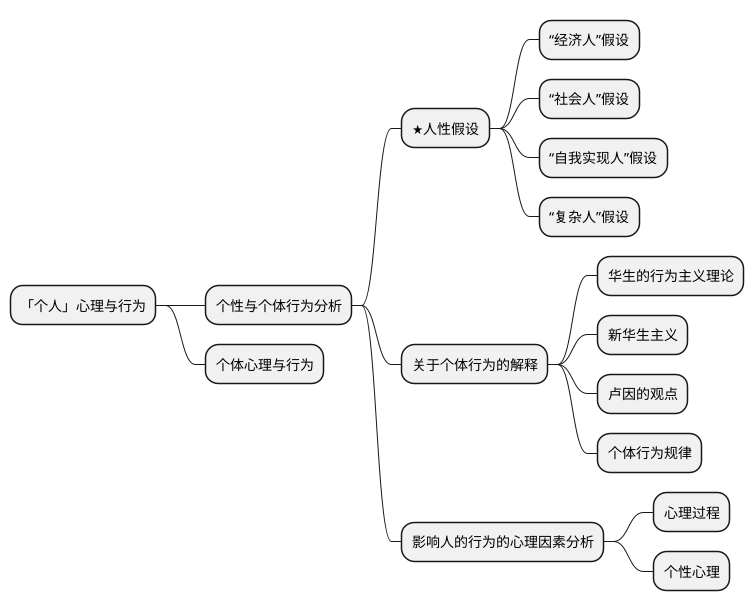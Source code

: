 @startmindmap

* 「个人」心理与行为

** 个性与个体行为分析
*** <&star>人性假设
**** “经济人”假设
**** “社会人”假设
**** “自我实现人”假设
**** “复杂人”假设

*** 关于个体行为的解释
**** 华生的行为主义理论
**** 新华生主义
**** 卢因的观点
**** 个体行为规律

*** 影响人的行为的心理因素分析
**** 心理过程
**** 个性心理

** 个体心理与行为

@endmindmap
